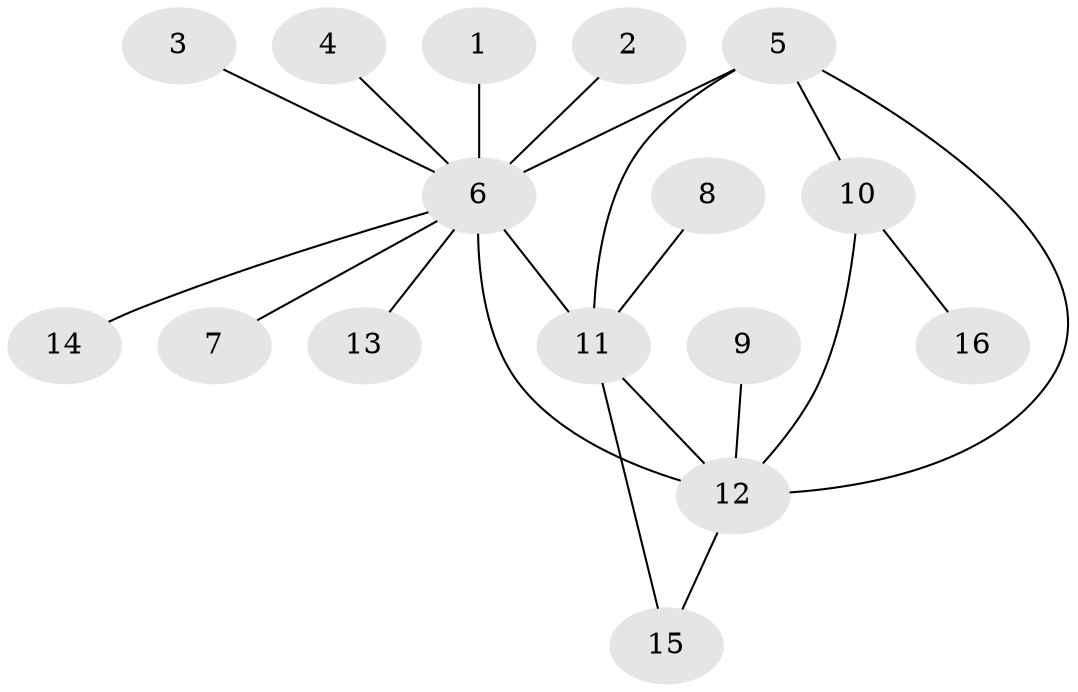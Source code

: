 // original degree distribution, {17: 0.0196078431372549, 8: 0.0196078431372549, 7: 0.0392156862745098, 3: 0.0392156862745098, 1: 0.47058823529411764, 2: 0.3137254901960784, 5: 0.058823529411764705, 4: 0.0392156862745098}
// Generated by graph-tools (version 1.1) at 2025/36/03/04/25 23:36:52]
// undirected, 16 vertices, 20 edges
graph export_dot {
  node [color=gray90,style=filled];
  1;
  2;
  3;
  4;
  5;
  6;
  7;
  8;
  9;
  10;
  11;
  12;
  13;
  14;
  15;
  16;
  1 -- 6 [weight=1.0];
  2 -- 6 [weight=1.0];
  3 -- 6 [weight=1.0];
  4 -- 6 [weight=1.0];
  5 -- 6 [weight=3.0];
  5 -- 10 [weight=1.0];
  5 -- 11 [weight=1.0];
  5 -- 12 [weight=2.0];
  6 -- 7 [weight=1.0];
  6 -- 11 [weight=1.0];
  6 -- 12 [weight=2.0];
  6 -- 13 [weight=1.0];
  6 -- 14 [weight=1.0];
  8 -- 11 [weight=1.0];
  9 -- 12 [weight=1.0];
  10 -- 12 [weight=1.0];
  10 -- 16 [weight=1.0];
  11 -- 12 [weight=1.0];
  11 -- 15 [weight=1.0];
  12 -- 15 [weight=1.0];
}
